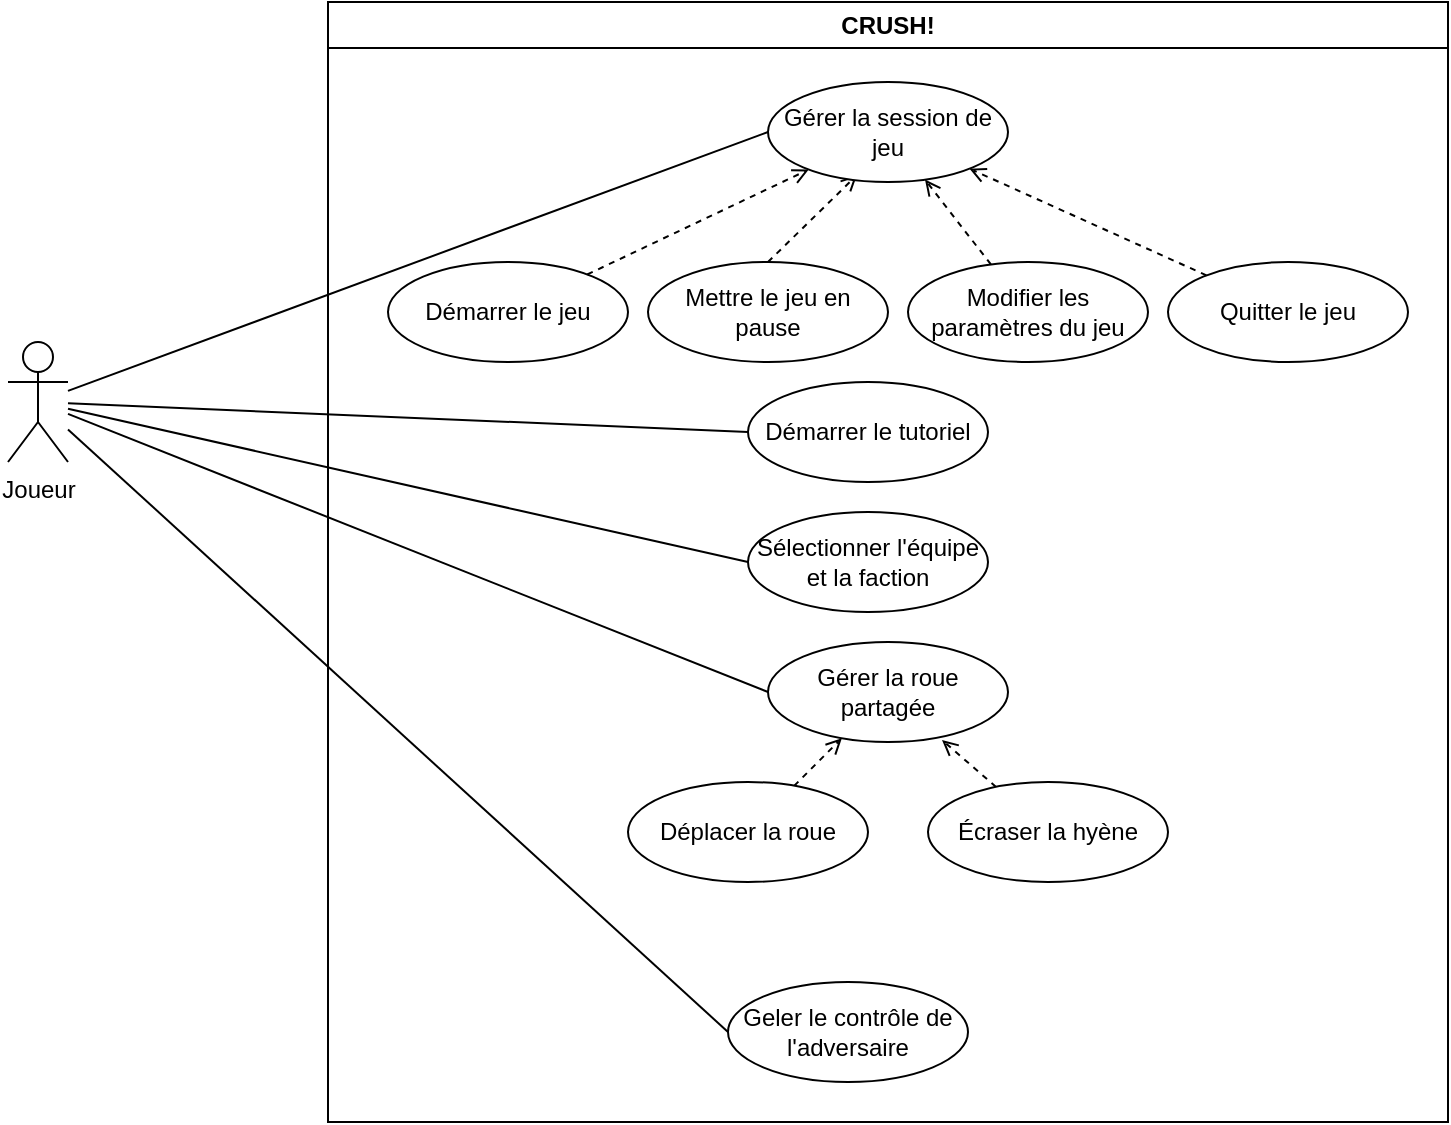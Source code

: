 <mxfile version="26.2.12">
  <diagram name="Page-1" id="vynCBVq9XJ8pfg_LBHzF">
    <mxGraphModel dx="1093" dy="591" grid="1" gridSize="10" guides="1" tooltips="1" connect="1" arrows="1" fold="1" page="1" pageScale="1" pageWidth="850" pageHeight="1100" math="0" shadow="0">
      <root>
        <mxCell id="0" />
        <mxCell id="1" parent="0" />
        <mxCell id="zl5Z9rwR7qq4CWvOWsA4-19" style="rounded=0;orthogonalLoop=1;jettySize=auto;html=1;entryX=0;entryY=0.5;entryDx=0;entryDy=0;endArrow=none;startFill=0;" edge="1" parent="1" source="zl5Z9rwR7qq4CWvOWsA4-1" target="zl5Z9rwR7qq4CWvOWsA4-4">
          <mxGeometry relative="1" as="geometry" />
        </mxCell>
        <mxCell id="zl5Z9rwR7qq4CWvOWsA4-20" style="rounded=0;orthogonalLoop=1;jettySize=auto;html=1;entryX=0;entryY=0.5;entryDx=0;entryDy=0;endArrow=none;startFill=0;" edge="1" parent="1" source="zl5Z9rwR7qq4CWvOWsA4-1" target="zl5Z9rwR7qq4CWvOWsA4-9">
          <mxGeometry relative="1" as="geometry" />
        </mxCell>
        <mxCell id="zl5Z9rwR7qq4CWvOWsA4-22" style="rounded=0;orthogonalLoop=1;jettySize=auto;html=1;entryX=0;entryY=0.5;entryDx=0;entryDy=0;endArrow=none;startFill=0;" edge="1" parent="1" source="zl5Z9rwR7qq4CWvOWsA4-1" target="zl5Z9rwR7qq4CWvOWsA4-15">
          <mxGeometry relative="1" as="geometry" />
        </mxCell>
        <mxCell id="zl5Z9rwR7qq4CWvOWsA4-23" style="rounded=0;orthogonalLoop=1;jettySize=auto;html=1;entryX=0;entryY=0.5;entryDx=0;entryDy=0;endArrow=none;startFill=0;" edge="1" parent="1" source="zl5Z9rwR7qq4CWvOWsA4-1" target="zl5Z9rwR7qq4CWvOWsA4-16">
          <mxGeometry relative="1" as="geometry" />
        </mxCell>
        <mxCell id="zl5Z9rwR7qq4CWvOWsA4-39" style="rounded=0;orthogonalLoop=1;jettySize=auto;html=1;entryX=0;entryY=0.5;entryDx=0;entryDy=0;endArrow=none;startFill=0;" edge="1" parent="1" source="zl5Z9rwR7qq4CWvOWsA4-1" target="zl5Z9rwR7qq4CWvOWsA4-28">
          <mxGeometry relative="1" as="geometry" />
        </mxCell>
        <mxCell id="zl5Z9rwR7qq4CWvOWsA4-1" value="Joueur" style="shape=umlActor;verticalLabelPosition=bottom;verticalAlign=top;html=1;outlineConnect=0;" vertex="1" parent="1">
          <mxGeometry x="70" y="220" width="30" height="60" as="geometry" />
        </mxCell>
        <mxCell id="zl5Z9rwR7qq4CWvOWsA4-25" value="CRUSH!" style="swimlane;whiteSpace=wrap;html=1;" vertex="1" parent="1">
          <mxGeometry x="230" y="50" width="560" height="560" as="geometry">
            <mxRectangle x="230" y="50" width="90" height="30" as="alternateBounds" />
          </mxGeometry>
        </mxCell>
        <mxCell id="zl5Z9rwR7qq4CWvOWsA4-15" value="Démarrer le tutoriel" style="ellipse;whiteSpace=wrap;html=1;" vertex="1" parent="zl5Z9rwR7qq4CWvOWsA4-25">
          <mxGeometry x="210" y="190" width="120" height="50" as="geometry" />
        </mxCell>
        <mxCell id="zl5Z9rwR7qq4CWvOWsA4-38" style="rounded=0;orthogonalLoop=1;jettySize=auto;html=1;entryX=0.725;entryY=0.98;entryDx=0;entryDy=0;endArrow=open;startFill=0;entryPerimeter=0;dashed=1;endFill=0;" edge="1" parent="zl5Z9rwR7qq4CWvOWsA4-25" source="zl5Z9rwR7qq4CWvOWsA4-10" target="zl5Z9rwR7qq4CWvOWsA4-28">
          <mxGeometry relative="1" as="geometry" />
        </mxCell>
        <mxCell id="zl5Z9rwR7qq4CWvOWsA4-10" value="Écraser la hyène" style="ellipse;whiteSpace=wrap;html=1;" vertex="1" parent="zl5Z9rwR7qq4CWvOWsA4-25">
          <mxGeometry x="300" y="390" width="120" height="50" as="geometry" />
        </mxCell>
        <mxCell id="zl5Z9rwR7qq4CWvOWsA4-16" value="Geler le contrôle de l&#39;adversaire" style="ellipse;whiteSpace=wrap;html=1;" vertex="1" parent="zl5Z9rwR7qq4CWvOWsA4-25">
          <mxGeometry x="200" y="490" width="120" height="50" as="geometry" />
        </mxCell>
        <mxCell id="zl5Z9rwR7qq4CWvOWsA4-9" value="Sélectionner l&#39;équipe et la faction" style="ellipse;whiteSpace=wrap;html=1;" vertex="1" parent="zl5Z9rwR7qq4CWvOWsA4-25">
          <mxGeometry x="210" y="255" width="120" height="50" as="geometry" />
        </mxCell>
        <mxCell id="zl5Z9rwR7qq4CWvOWsA4-34" style="rounded=0;orthogonalLoop=1;jettySize=auto;html=1;dashed=1;endArrow=open;endFill=0;" edge="1" parent="zl5Z9rwR7qq4CWvOWsA4-25" source="zl5Z9rwR7qq4CWvOWsA4-26" target="zl5Z9rwR7qq4CWvOWsA4-4">
          <mxGeometry relative="1" as="geometry" />
        </mxCell>
        <mxCell id="zl5Z9rwR7qq4CWvOWsA4-26" value="Modifier les paramètres du jeu" style="ellipse;whiteSpace=wrap;html=1;" vertex="1" parent="zl5Z9rwR7qq4CWvOWsA4-25">
          <mxGeometry x="290" y="130" width="120" height="50" as="geometry" />
        </mxCell>
        <mxCell id="zl5Z9rwR7qq4CWvOWsA4-37" style="rounded=0;orthogonalLoop=1;jettySize=auto;html=1;endArrow=open;startFill=0;dashed=1;endFill=0;" edge="1" parent="zl5Z9rwR7qq4CWvOWsA4-25" source="zl5Z9rwR7qq4CWvOWsA4-27" target="zl5Z9rwR7qq4CWvOWsA4-28">
          <mxGeometry relative="1" as="geometry" />
        </mxCell>
        <mxCell id="zl5Z9rwR7qq4CWvOWsA4-27" value="Déplacer la roue" style="ellipse;whiteSpace=wrap;html=1;" vertex="1" parent="zl5Z9rwR7qq4CWvOWsA4-25">
          <mxGeometry x="150" y="390" width="120" height="50" as="geometry" />
        </mxCell>
        <mxCell id="zl5Z9rwR7qq4CWvOWsA4-28" value="Gérer la roue partagée" style="ellipse;whiteSpace=wrap;html=1;" vertex="1" parent="zl5Z9rwR7qq4CWvOWsA4-25">
          <mxGeometry x="220" y="320" width="120" height="50" as="geometry" />
        </mxCell>
        <mxCell id="zl5Z9rwR7qq4CWvOWsA4-33" style="rounded=0;orthogonalLoop=1;jettySize=auto;html=1;exitX=0.5;exitY=0;exitDx=0;exitDy=0;entryX=0.371;entryY=0.93;entryDx=0;entryDy=0;dashed=1;entryPerimeter=0;endArrow=open;endFill=0;" edge="1" parent="zl5Z9rwR7qq4CWvOWsA4-25" source="zl5Z9rwR7qq4CWvOWsA4-7" target="zl5Z9rwR7qq4CWvOWsA4-4">
          <mxGeometry relative="1" as="geometry" />
        </mxCell>
        <mxCell id="zl5Z9rwR7qq4CWvOWsA4-7" value="Mettre le jeu en pause" style="ellipse;whiteSpace=wrap;html=1;" vertex="1" parent="zl5Z9rwR7qq4CWvOWsA4-25">
          <mxGeometry x="160" y="130" width="120" height="50" as="geometry" />
        </mxCell>
        <mxCell id="zl5Z9rwR7qq4CWvOWsA4-36" style="rounded=0;orthogonalLoop=1;jettySize=auto;html=1;dashed=1;endArrow=open;endFill=0;" edge="1" parent="zl5Z9rwR7qq4CWvOWsA4-25" source="zl5Z9rwR7qq4CWvOWsA4-8" target="zl5Z9rwR7qq4CWvOWsA4-4">
          <mxGeometry relative="1" as="geometry" />
        </mxCell>
        <mxCell id="zl5Z9rwR7qq4CWvOWsA4-8" value="Quitter le jeu" style="ellipse;whiteSpace=wrap;html=1;" vertex="1" parent="zl5Z9rwR7qq4CWvOWsA4-25">
          <mxGeometry x="420" y="130" width="120" height="50" as="geometry" />
        </mxCell>
        <mxCell id="zl5Z9rwR7qq4CWvOWsA4-4" value="Gérer la session de jeu" style="ellipse;whiteSpace=wrap;html=1;" vertex="1" parent="zl5Z9rwR7qq4CWvOWsA4-25">
          <mxGeometry x="220" y="40" width="120" height="50" as="geometry" />
        </mxCell>
        <mxCell id="zl5Z9rwR7qq4CWvOWsA4-6" value="Démarrer le jeu" style="ellipse;whiteSpace=wrap;html=1;" vertex="1" parent="zl5Z9rwR7qq4CWvOWsA4-25">
          <mxGeometry x="30" y="130" width="120" height="50" as="geometry" />
        </mxCell>
        <mxCell id="zl5Z9rwR7qq4CWvOWsA4-32" style="rounded=0;orthogonalLoop=1;jettySize=auto;html=1;dashed=1;endArrow=open;endFill=0;" edge="1" parent="zl5Z9rwR7qq4CWvOWsA4-25" source="zl5Z9rwR7qq4CWvOWsA4-6" target="zl5Z9rwR7qq4CWvOWsA4-4">
          <mxGeometry relative="1" as="geometry" />
        </mxCell>
      </root>
    </mxGraphModel>
  </diagram>
</mxfile>

